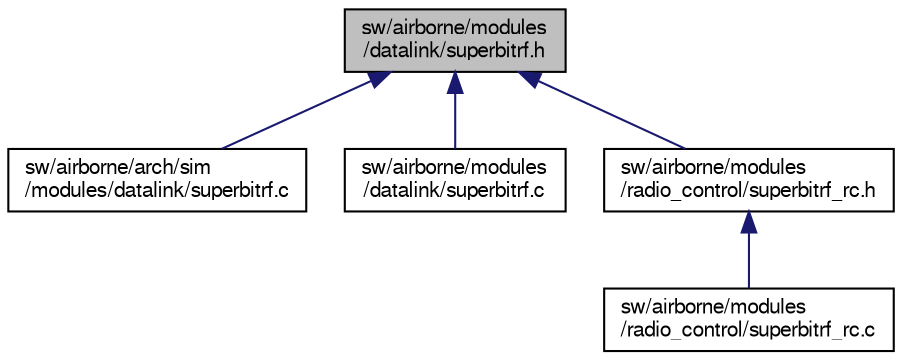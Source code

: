 digraph "sw/airborne/modules/datalink/superbitrf.h"
{
  edge [fontname="FreeSans",fontsize="10",labelfontname="FreeSans",labelfontsize="10"];
  node [fontname="FreeSans",fontsize="10",shape=record];
  Node1 [label="sw/airborne/modules\l/datalink/superbitrf.h",height=0.2,width=0.4,color="black", fillcolor="grey75", style="filled", fontcolor="black"];
  Node1 -> Node2 [dir="back",color="midnightblue",fontsize="10",style="solid",fontname="FreeSans"];
  Node2 [label="sw/airborne/arch/sim\l/modules/datalink/superbitrf.c",height=0.2,width=0.4,color="black", fillcolor="white", style="filled",URL="$arch_2sim_2modules_2datalink_2superbitrf_8c.html",tooltip="DSM2 and DSMX datalink implementation for the cyrf6936 2.4GHz radio chip trough SPI. "];
  Node1 -> Node3 [dir="back",color="midnightblue",fontsize="10",style="solid",fontname="FreeSans"];
  Node3 [label="sw/airborne/modules\l/datalink/superbitrf.c",height=0.2,width=0.4,color="black", fillcolor="white", style="filled",URL="$modules_2datalink_2superbitrf_8c.html"];
  Node1 -> Node4 [dir="back",color="midnightblue",fontsize="10",style="solid",fontname="FreeSans"];
  Node4 [label="sw/airborne/modules\l/radio_control/superbitrf_rc.h",height=0.2,width=0.4,color="black", fillcolor="white", style="filled",URL="$superbitrf__rc_8h.html",tooltip="DSM2 and DSMX radio control implementation for the cyrf6936 2.4GHz radio chip trough SPI..."];
  Node4 -> Node5 [dir="back",color="midnightblue",fontsize="10",style="solid",fontname="FreeSans"];
  Node5 [label="sw/airborne/modules\l/radio_control/superbitrf_rc.c",height=0.2,width=0.4,color="black", fillcolor="white", style="filled",URL="$superbitrf__rc_8c.html",tooltip="DSM2 and DSMX radio control implementation for the cyrf6936 2.4GHz radio chip trough SPI..."];
}
